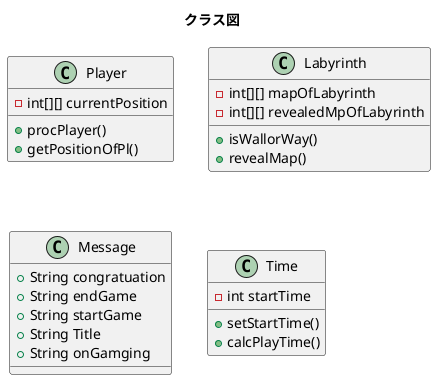 @startuml
title クラス図

class Player {
    -int[][] currentPosition
    +procPlayer()
    +getPositionOfPl()
}
class Labyrinth {
    -int[][] mapOfLabyrinth
    -int[][] revealedMpOfLabyrinth
    +isWallorWay()
    +revealMap()
}
class Message {
    +String congratuation
    +String endGame
    +String startGame
    +String Title
    +String onGamging
}
class Time {
    -int startTime
    +setStartTime()
    +calcPlayTime()
}


@enduml
